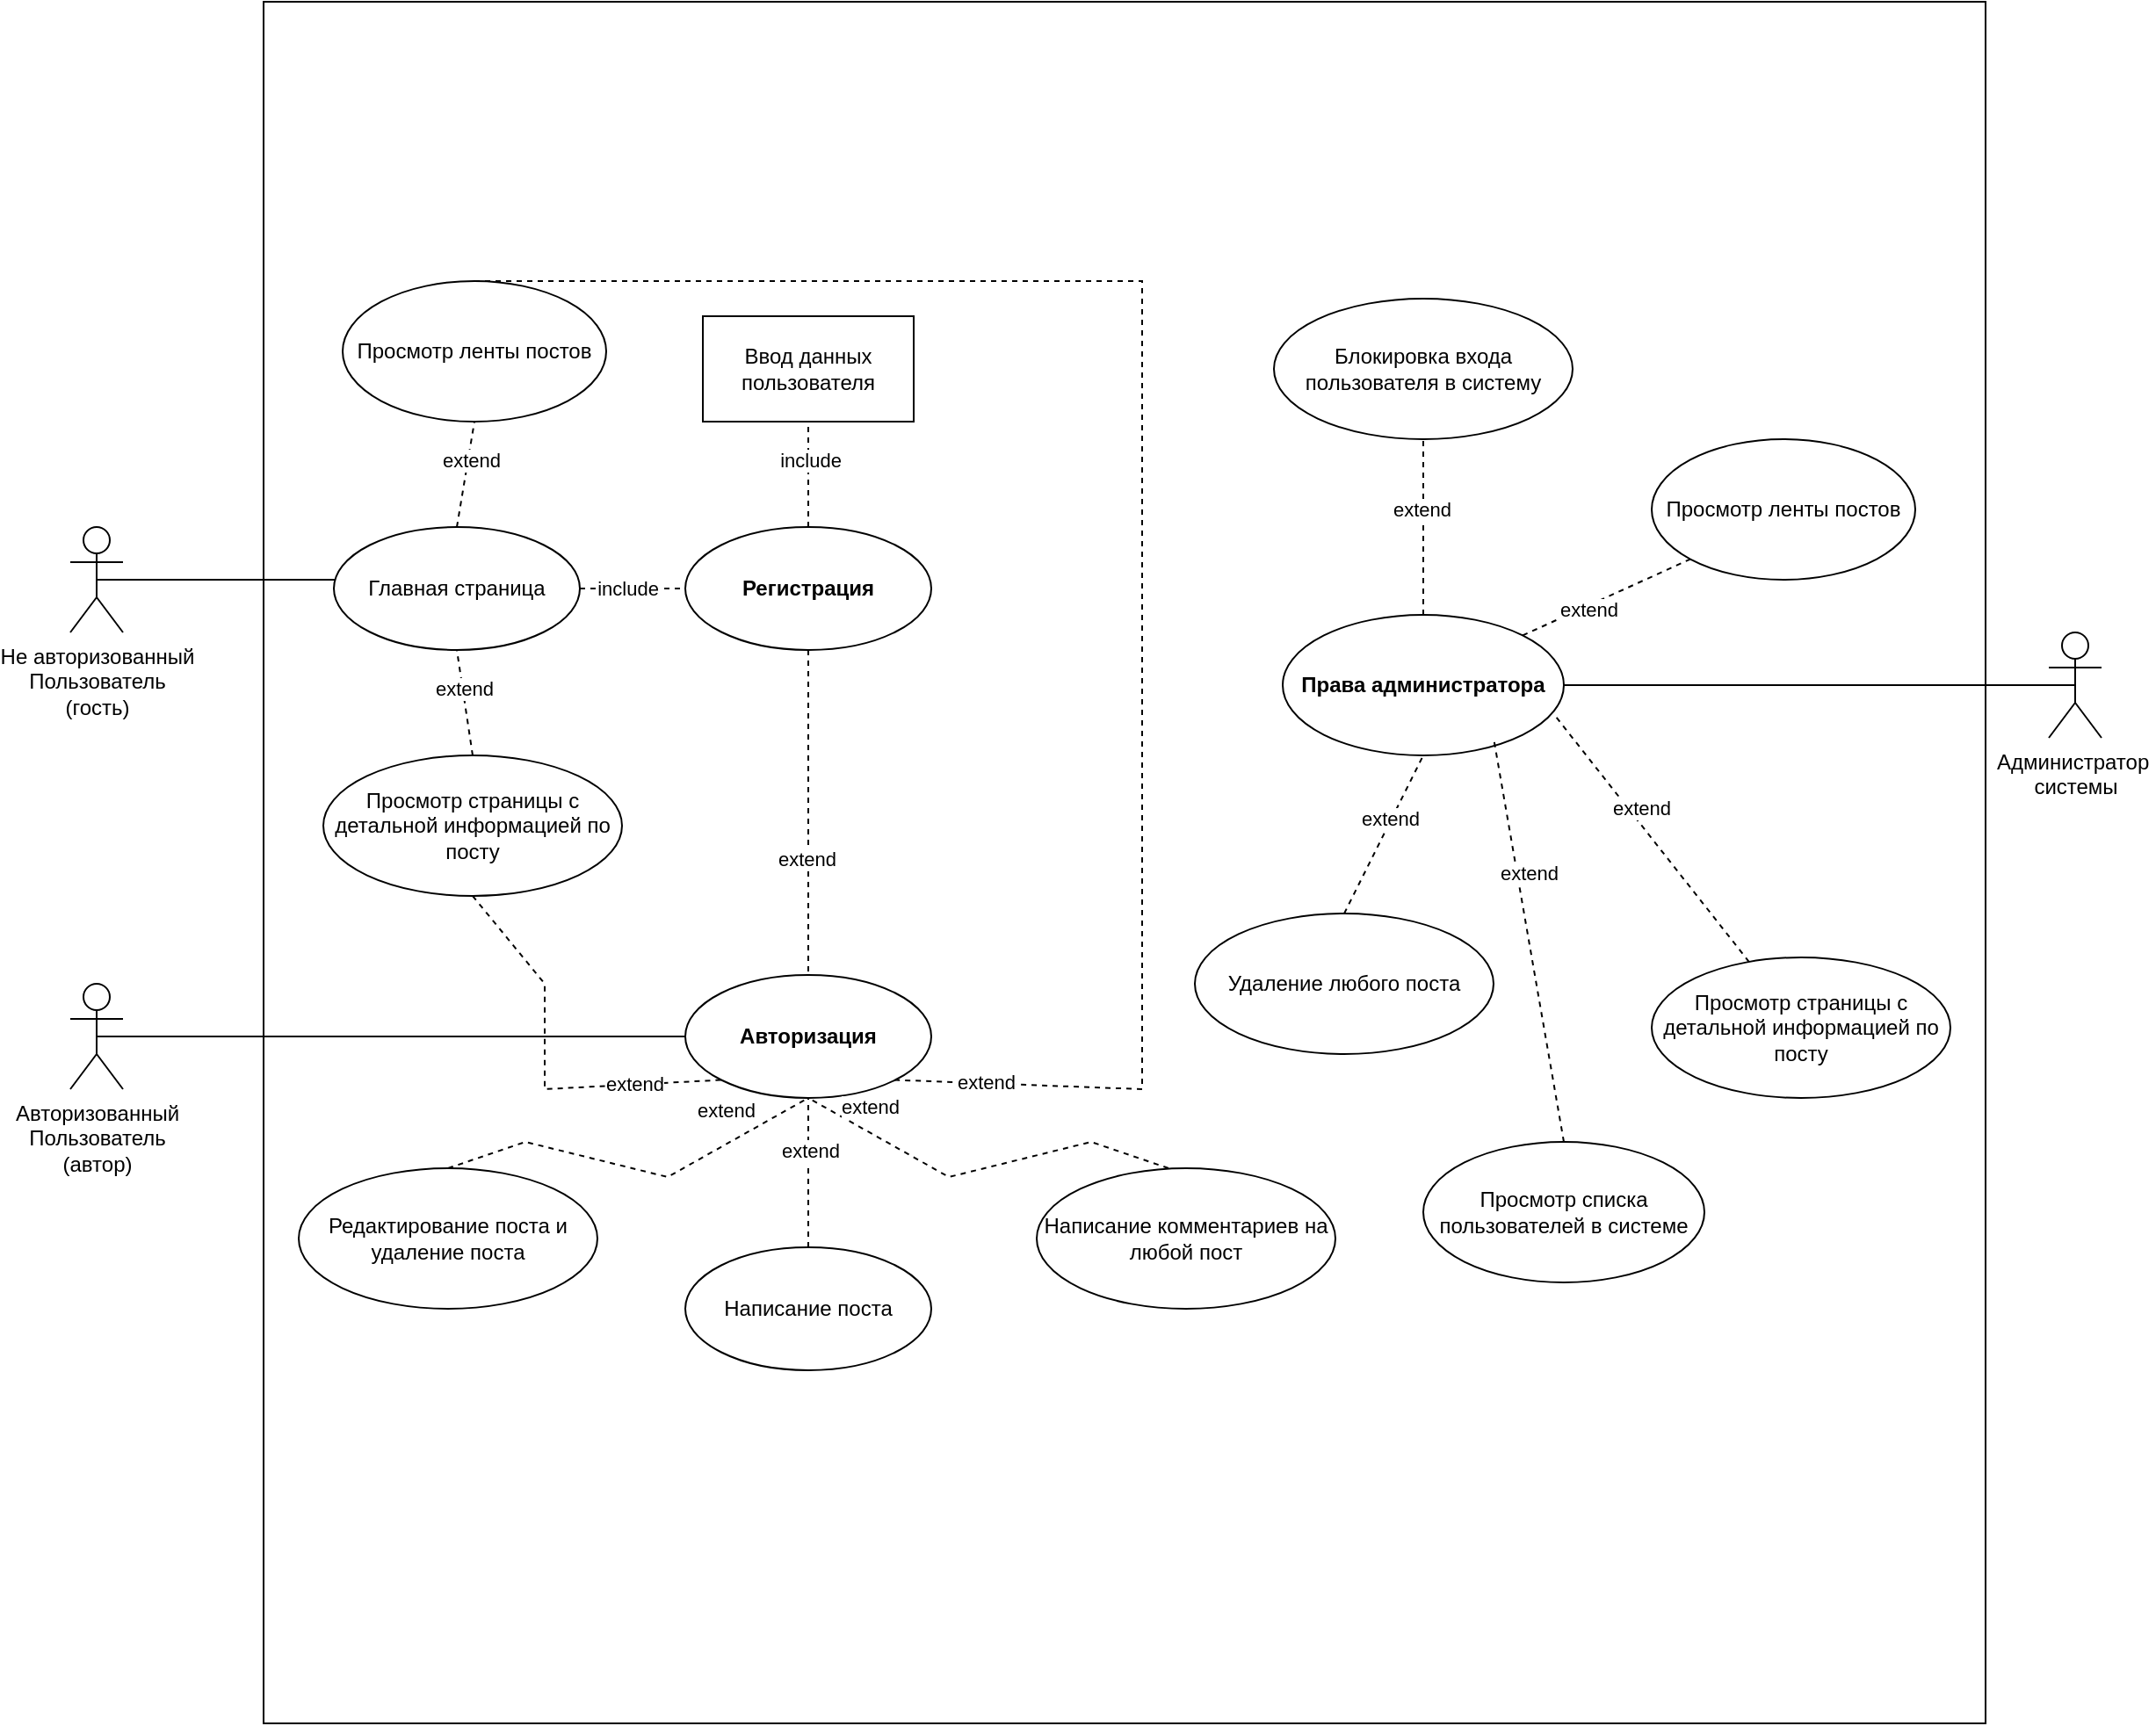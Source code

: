 <mxfile version="21.2.4" type="device">
  <diagram name="Страница 1" id="JBeUWRfRqJJ0WBKEf-3U">
    <mxGraphModel dx="1434" dy="1936" grid="1" gridSize="10" guides="1" tooltips="1" connect="1" arrows="1" fold="1" page="1" pageScale="1" pageWidth="827" pageHeight="1169" math="0" shadow="0">
      <root>
        <mxCell id="0" />
        <mxCell id="1" parent="0" />
        <mxCell id="4BsJwyXS73tuEb9GQIwA-14" value="" style="whiteSpace=wrap;html=1;aspect=fixed;" vertex="1" parent="1">
          <mxGeometry x="210" y="-79" width="980" height="980" as="geometry" />
        </mxCell>
        <mxCell id="4BsJwyXS73tuEb9GQIwA-2" value="Не авторизованный&lt;br&gt;Пользователь&lt;br&gt;(гость)" style="shape=umlActor;verticalLabelPosition=bottom;verticalAlign=top;html=1;outlineConnect=0;" vertex="1" parent="1">
          <mxGeometry x="100" y="220" width="30" height="60" as="geometry" />
        </mxCell>
        <mxCell id="4BsJwyXS73tuEb9GQIwA-7" value="Авторизованный&lt;br&gt;Пользователь&lt;br&gt;(автор)" style="shape=umlActor;verticalLabelPosition=bottom;verticalAlign=top;html=1;outlineConnect=0;" vertex="1" parent="1">
          <mxGeometry x="100" y="480" width="30" height="60" as="geometry" />
        </mxCell>
        <mxCell id="4BsJwyXS73tuEb9GQIwA-10" value="Ввод данных пользователя" style="rounded=0;whiteSpace=wrap;html=1;" vertex="1" parent="1">
          <mxGeometry x="460" y="100" width="120" height="60" as="geometry" />
        </mxCell>
        <mxCell id="4BsJwyXS73tuEb9GQIwA-11" value="Регистрация" style="ellipse;whiteSpace=wrap;html=1;fontStyle=1" vertex="1" parent="1">
          <mxGeometry x="450" y="220" width="140" height="70" as="geometry" />
        </mxCell>
        <mxCell id="4BsJwyXS73tuEb9GQIwA-12" value="Авторизация" style="ellipse;whiteSpace=wrap;html=1;fontStyle=1" vertex="1" parent="1">
          <mxGeometry x="450" y="475" width="140" height="70" as="geometry" />
        </mxCell>
        <mxCell id="4BsJwyXS73tuEb9GQIwA-15" value="" style="endArrow=none;dashed=1;html=1;strokeWidth=1;rounded=0;entryX=0.5;entryY=1;entryDx=0;entryDy=0;exitX=0.5;exitY=0;exitDx=0;exitDy=0;" edge="1" parent="1" source="4BsJwyXS73tuEb9GQIwA-11" target="4BsJwyXS73tuEb9GQIwA-10">
          <mxGeometry width="50" height="50" relative="1" as="geometry">
            <mxPoint x="370" y="240" as="sourcePoint" />
            <mxPoint x="420" y="190" as="targetPoint" />
          </mxGeometry>
        </mxCell>
        <mxCell id="4BsJwyXS73tuEb9GQIwA-17" value="include" style="edgeLabel;html=1;align=center;verticalAlign=middle;resizable=0;points=[];" vertex="1" connectable="0" parent="4BsJwyXS73tuEb9GQIwA-15">
          <mxGeometry x="0.289" y="-1" relative="1" as="geometry">
            <mxPoint as="offset" />
          </mxGeometry>
        </mxCell>
        <mxCell id="4BsJwyXS73tuEb9GQIwA-18" value="" style="endArrow=none;dashed=1;html=1;strokeWidth=1;rounded=0;entryX=0.5;entryY=0;entryDx=0;entryDy=0;exitX=0.5;exitY=1;exitDx=0;exitDy=0;" edge="1" parent="1" source="4BsJwyXS73tuEb9GQIwA-11" target="4BsJwyXS73tuEb9GQIwA-12">
          <mxGeometry width="50" height="50" relative="1" as="geometry">
            <mxPoint x="380" y="250" as="sourcePoint" />
            <mxPoint x="460" y="200" as="targetPoint" />
          </mxGeometry>
        </mxCell>
        <mxCell id="4BsJwyXS73tuEb9GQIwA-19" value="extend" style="edgeLabel;html=1;align=center;verticalAlign=middle;resizable=0;points=[];" vertex="1" connectable="0" parent="4BsJwyXS73tuEb9GQIwA-18">
          <mxGeometry x="0.289" y="-1" relative="1" as="geometry">
            <mxPoint as="offset" />
          </mxGeometry>
        </mxCell>
        <mxCell id="4BsJwyXS73tuEb9GQIwA-20" value="" style="endArrow=none;html=1;rounded=0;exitX=0.5;exitY=0.5;exitDx=0;exitDy=0;exitPerimeter=0;" edge="1" parent="1" source="4BsJwyXS73tuEb9GQIwA-2">
          <mxGeometry width="50" height="50" relative="1" as="geometry">
            <mxPoint x="150" y="270" as="sourcePoint" />
            <mxPoint x="270" y="250" as="targetPoint" />
            <Array as="points">
              <mxPoint x="160" y="250" />
            </Array>
          </mxGeometry>
        </mxCell>
        <mxCell id="4BsJwyXS73tuEb9GQIwA-21" value="Администратор&amp;nbsp;&lt;br&gt;системы" style="shape=umlActor;verticalLabelPosition=bottom;verticalAlign=top;html=1;outlineConnect=0;" vertex="1" parent="1">
          <mxGeometry x="1226" y="280" width="30" height="60" as="geometry" />
        </mxCell>
        <mxCell id="4BsJwyXS73tuEb9GQIwA-24" value="" style="endArrow=none;html=1;rounded=0;exitX=0.5;exitY=0.5;exitDx=0;exitDy=0;exitPerimeter=0;entryX=0;entryY=0.5;entryDx=0;entryDy=0;" edge="1" parent="1" target="4BsJwyXS73tuEb9GQIwA-12">
          <mxGeometry width="50" height="50" relative="1" as="geometry">
            <mxPoint x="115" y="510" as="sourcePoint" />
            <mxPoint x="230" y="525" as="targetPoint" />
          </mxGeometry>
        </mxCell>
        <mxCell id="4BsJwyXS73tuEb9GQIwA-25" value="" style="endArrow=none;html=1;rounded=0;entryX=0.5;entryY=0.5;entryDx=0;entryDy=0;entryPerimeter=0;exitX=1;exitY=0.5;exitDx=0;exitDy=0;" edge="1" parent="1" source="4BsJwyXS73tuEb9GQIwA-55" target="4BsJwyXS73tuEb9GQIwA-21">
          <mxGeometry width="50" height="50" relative="1" as="geometry">
            <mxPoint x="1000" y="300" as="sourcePoint" />
            <mxPoint x="1030" y="290" as="targetPoint" />
          </mxGeometry>
        </mxCell>
        <mxCell id="4BsJwyXS73tuEb9GQIwA-26" value="Написание поста" style="ellipse;whiteSpace=wrap;html=1;" vertex="1" parent="1">
          <mxGeometry x="450" y="630" width="140" height="70" as="geometry" />
        </mxCell>
        <mxCell id="4BsJwyXS73tuEb9GQIwA-29" value="" style="endArrow=none;dashed=1;html=1;strokeWidth=1;rounded=0;entryX=0.5;entryY=1;entryDx=0;entryDy=0;exitX=0.5;exitY=0;exitDx=0;exitDy=0;verticalAlign=middle;" edge="1" parent="1" source="4BsJwyXS73tuEb9GQIwA-26" target="4BsJwyXS73tuEb9GQIwA-12">
          <mxGeometry width="50" height="50" relative="1" as="geometry">
            <mxPoint x="340" y="460" as="sourcePoint" />
            <mxPoint x="475" y="410" as="targetPoint" />
          </mxGeometry>
        </mxCell>
        <mxCell id="4BsJwyXS73tuEb9GQIwA-30" value="extend" style="edgeLabel;html=1;align=center;verticalAlign=middle;resizable=0;points=[];" vertex="1" connectable="0" parent="4BsJwyXS73tuEb9GQIwA-29">
          <mxGeometry x="0.289" y="-1" relative="1" as="geometry">
            <mxPoint as="offset" />
          </mxGeometry>
        </mxCell>
        <mxCell id="4BsJwyXS73tuEb9GQIwA-31" value="Просмотр ленты постов" style="ellipse;whiteSpace=wrap;html=1;" vertex="1" parent="1">
          <mxGeometry x="255" y="80" width="150" height="80" as="geometry" />
        </mxCell>
        <mxCell id="4BsJwyXS73tuEb9GQIwA-32" value="Просмотр страницы с детальной информацией по посту" style="ellipse;whiteSpace=wrap;html=1;" vertex="1" parent="1">
          <mxGeometry x="244" y="350" width="170" height="80" as="geometry" />
        </mxCell>
        <mxCell id="4BsJwyXS73tuEb9GQIwA-33" value="" style="endArrow=none;dashed=1;html=1;strokeWidth=1;rounded=0;entryX=0;entryY=0.5;entryDx=0;entryDy=0;exitX=1;exitY=0.5;exitDx=0;exitDy=0;" edge="1" parent="1" source="4BsJwyXS73tuEb9GQIwA-36" target="4BsJwyXS73tuEb9GQIwA-11">
          <mxGeometry width="50" height="50" relative="1" as="geometry">
            <mxPoint x="440" y="650" as="sourcePoint" />
            <mxPoint x="590" y="610" as="targetPoint" />
          </mxGeometry>
        </mxCell>
        <mxCell id="4BsJwyXS73tuEb9GQIwA-34" value="include" style="edgeLabel;html=1;align=center;verticalAlign=middle;resizable=0;points=[];" vertex="1" connectable="0" parent="4BsJwyXS73tuEb9GQIwA-33">
          <mxGeometry x="0.289" y="-1" relative="1" as="geometry">
            <mxPoint x="-12" y="-1" as="offset" />
          </mxGeometry>
        </mxCell>
        <mxCell id="4BsJwyXS73tuEb9GQIwA-36" value="&lt;span style=&quot;font-weight: normal;&quot;&gt;Главная страница&lt;/span&gt;" style="ellipse;whiteSpace=wrap;html=1;fontStyle=1" vertex="1" parent="1">
          <mxGeometry x="250" y="220" width="140" height="70" as="geometry" />
        </mxCell>
        <mxCell id="4BsJwyXS73tuEb9GQIwA-37" value="" style="endArrow=none;dashed=1;html=1;strokeWidth=1;rounded=0;entryX=0.5;entryY=1;entryDx=0;entryDy=0;exitX=0.5;exitY=0;exitDx=0;exitDy=0;" edge="1" parent="1" source="4BsJwyXS73tuEb9GQIwA-36" target="4BsJwyXS73tuEb9GQIwA-31">
          <mxGeometry width="50" height="50" relative="1" as="geometry">
            <mxPoint x="329.5" y="220" as="sourcePoint" />
            <mxPoint x="329.5" y="160" as="targetPoint" />
          </mxGeometry>
        </mxCell>
        <mxCell id="4BsJwyXS73tuEb9GQIwA-38" value="extend" style="edgeLabel;html=1;align=center;verticalAlign=middle;resizable=0;points=[];" vertex="1" connectable="0" parent="4BsJwyXS73tuEb9GQIwA-37">
          <mxGeometry x="0.289" y="-1" relative="1" as="geometry">
            <mxPoint as="offset" />
          </mxGeometry>
        </mxCell>
        <mxCell id="4BsJwyXS73tuEb9GQIwA-39" value="" style="endArrow=none;dashed=1;html=1;strokeWidth=1;rounded=0;exitX=0.5;exitY=0;exitDx=0;exitDy=0;entryX=0.5;entryY=1;entryDx=0;entryDy=0;" edge="1" parent="1" source="4BsJwyXS73tuEb9GQIwA-32" target="4BsJwyXS73tuEb9GQIwA-36">
          <mxGeometry width="50" height="50" relative="1" as="geometry">
            <mxPoint x="329.5" y="340" as="sourcePoint" />
            <mxPoint x="329.5" y="280" as="targetPoint" />
          </mxGeometry>
        </mxCell>
        <mxCell id="4BsJwyXS73tuEb9GQIwA-40" value="extend" style="edgeLabel;html=1;align=center;verticalAlign=middle;resizable=0;points=[];" vertex="1" connectable="0" parent="4BsJwyXS73tuEb9GQIwA-39">
          <mxGeometry x="0.289" y="-1" relative="1" as="geometry">
            <mxPoint as="offset" />
          </mxGeometry>
        </mxCell>
        <mxCell id="4BsJwyXS73tuEb9GQIwA-45" value="" style="endArrow=none;dashed=1;html=1;rounded=0;entryX=1;entryY=1;entryDx=0;entryDy=0;exitX=0.5;exitY=0;exitDx=0;exitDy=0;strokeWidth=1;" edge="1" parent="1" source="4BsJwyXS73tuEb9GQIwA-31" target="4BsJwyXS73tuEb9GQIwA-12">
          <mxGeometry width="50" height="50" relative="1" as="geometry">
            <mxPoint x="570" y="400" as="sourcePoint" />
            <mxPoint x="620" y="350" as="targetPoint" />
            <Array as="points">
              <mxPoint x="710" y="80" />
              <mxPoint x="710" y="540" />
            </Array>
          </mxGeometry>
        </mxCell>
        <mxCell id="4BsJwyXS73tuEb9GQIwA-46" value="extend" style="edgeLabel;html=1;align=center;verticalAlign=middle;resizable=0;points=[];" vertex="1" connectable="0" parent="4BsJwyXS73tuEb9GQIwA-45">
          <mxGeometry x="0.895" y="-1" relative="1" as="geometry">
            <mxPoint as="offset" />
          </mxGeometry>
        </mxCell>
        <mxCell id="4BsJwyXS73tuEb9GQIwA-47" value="" style="endArrow=none;dashed=1;html=1;rounded=0;entryX=0;entryY=1;entryDx=0;entryDy=0;strokeWidth=1;exitX=0.5;exitY=1;exitDx=0;exitDy=0;" edge="1" parent="1" source="4BsJwyXS73tuEb9GQIwA-32" target="4BsJwyXS73tuEb9GQIwA-12">
          <mxGeometry width="50" height="50" relative="1" as="geometry">
            <mxPoint x="341" y="434" as="sourcePoint" />
            <mxPoint x="490" y="540" as="targetPoint" />
            <Array as="points">
              <mxPoint x="370" y="480" />
              <mxPoint x="370" y="540" />
            </Array>
          </mxGeometry>
        </mxCell>
        <mxCell id="4BsJwyXS73tuEb9GQIwA-48" value="extend" style="edgeLabel;html=1;align=center;verticalAlign=middle;resizable=0;points=[];" vertex="1" connectable="0" parent="4BsJwyXS73tuEb9GQIwA-47">
          <mxGeometry x="0.895" y="-1" relative="1" as="geometry">
            <mxPoint x="-38" as="offset" />
          </mxGeometry>
        </mxCell>
        <mxCell id="4BsJwyXS73tuEb9GQIwA-49" value="Редактирование поста и удаление поста" style="ellipse;whiteSpace=wrap;html=1;" vertex="1" parent="1">
          <mxGeometry x="230" y="585" width="170" height="80" as="geometry" />
        </mxCell>
        <mxCell id="4BsJwyXS73tuEb9GQIwA-50" value="Написание комментариев на любой пост" style="ellipse;whiteSpace=wrap;html=1;" vertex="1" parent="1">
          <mxGeometry x="650" y="585" width="170" height="80" as="geometry" />
        </mxCell>
        <mxCell id="4BsJwyXS73tuEb9GQIwA-51" value="" style="endArrow=none;dashed=1;html=1;rounded=0;entryX=0.5;entryY=1;entryDx=0;entryDy=0;strokeWidth=1;exitX=0.5;exitY=0;exitDx=0;exitDy=0;" edge="1" parent="1" source="4BsJwyXS73tuEb9GQIwA-49" target="4BsJwyXS73tuEb9GQIwA-12">
          <mxGeometry width="50" height="50" relative="1" as="geometry">
            <mxPoint x="318" y="520" as="sourcePoint" />
            <mxPoint x="460" y="625" as="targetPoint" />
            <Array as="points">
              <mxPoint x="359" y="570" />
              <mxPoint x="440" y="590" />
            </Array>
          </mxGeometry>
        </mxCell>
        <mxCell id="4BsJwyXS73tuEb9GQIwA-52" value="extend" style="edgeLabel;html=1;align=center;verticalAlign=middle;resizable=0;points=[];" vertex="1" connectable="0" parent="4BsJwyXS73tuEb9GQIwA-51">
          <mxGeometry x="0.895" y="-1" relative="1" as="geometry">
            <mxPoint x="-38" as="offset" />
          </mxGeometry>
        </mxCell>
        <mxCell id="4BsJwyXS73tuEb9GQIwA-53" value="" style="endArrow=none;dashed=1;html=1;rounded=0;entryX=0.5;entryY=1;entryDx=0;entryDy=0;strokeWidth=1;exitX=0.5;exitY=0;exitDx=0;exitDy=0;" edge="1" parent="1">
          <mxGeometry width="50" height="50" relative="1" as="geometry">
            <mxPoint x="725" y="585" as="sourcePoint" />
            <mxPoint x="520" y="545" as="targetPoint" />
            <Array as="points">
              <mxPoint x="681" y="570" />
              <mxPoint x="600" y="590" />
            </Array>
          </mxGeometry>
        </mxCell>
        <mxCell id="4BsJwyXS73tuEb9GQIwA-54" value="extend" style="edgeLabel;html=1;align=center;verticalAlign=middle;resizable=0;points=[];rotation=0;" vertex="1" connectable="0" parent="4BsJwyXS73tuEb9GQIwA-53">
          <mxGeometry x="0.895" y="-1" relative="1" as="geometry">
            <mxPoint x="24" as="offset" />
          </mxGeometry>
        </mxCell>
        <mxCell id="4BsJwyXS73tuEb9GQIwA-55" value="Права администратора" style="ellipse;whiteSpace=wrap;html=1;fontStyle=1" vertex="1" parent="1">
          <mxGeometry x="790" y="270" width="160" height="80" as="geometry" />
        </mxCell>
        <mxCell id="4BsJwyXS73tuEb9GQIwA-65" value="Удаление любого поста" style="ellipse;whiteSpace=wrap;html=1;" vertex="1" parent="1">
          <mxGeometry x="740" y="440" width="170" height="80" as="geometry" />
        </mxCell>
        <mxCell id="4BsJwyXS73tuEb9GQIwA-66" value="" style="endArrow=none;dashed=1;html=1;strokeWidth=1;rounded=0;entryX=0.5;entryY=1;entryDx=0;entryDy=0;exitX=0.5;exitY=0;exitDx=0;exitDy=0;" edge="1" parent="1" source="4BsJwyXS73tuEb9GQIwA-65" target="4BsJwyXS73tuEb9GQIwA-55">
          <mxGeometry width="50" height="50" relative="1" as="geometry">
            <mxPoint x="927" y="450" as="sourcePoint" />
            <mxPoint x="940" y="380" as="targetPoint" />
          </mxGeometry>
        </mxCell>
        <mxCell id="4BsJwyXS73tuEb9GQIwA-72" value="extend" style="edgeLabel;html=1;align=center;verticalAlign=middle;resizable=0;points=[];" vertex="1" connectable="0" parent="4BsJwyXS73tuEb9GQIwA-66">
          <mxGeometry x="0.195" y="1" relative="1" as="geometry">
            <mxPoint as="offset" />
          </mxGeometry>
        </mxCell>
        <mxCell id="4BsJwyXS73tuEb9GQIwA-73" value="Блокировка входа пользователя в систему" style="ellipse;whiteSpace=wrap;html=1;" vertex="1" parent="1">
          <mxGeometry x="785" y="90" width="170" height="80" as="geometry" />
        </mxCell>
        <mxCell id="4BsJwyXS73tuEb9GQIwA-74" value="" style="endArrow=none;dashed=1;html=1;strokeWidth=1;rounded=0;exitX=0.5;exitY=0;exitDx=0;exitDy=0;entryX=0.5;entryY=1;entryDx=0;entryDy=0;" edge="1" parent="1" source="4BsJwyXS73tuEb9GQIwA-55" target="4BsJwyXS73tuEb9GQIwA-73">
          <mxGeometry width="50" height="50" relative="1" as="geometry">
            <mxPoint x="924.5" y="280" as="sourcePoint" />
            <mxPoint x="890" y="190" as="targetPoint" />
          </mxGeometry>
        </mxCell>
        <mxCell id="4BsJwyXS73tuEb9GQIwA-75" value="extend" style="edgeLabel;html=1;align=center;verticalAlign=middle;resizable=0;points=[];" vertex="1" connectable="0" parent="4BsJwyXS73tuEb9GQIwA-74">
          <mxGeometry x="0.195" y="1" relative="1" as="geometry">
            <mxPoint as="offset" />
          </mxGeometry>
        </mxCell>
        <mxCell id="4BsJwyXS73tuEb9GQIwA-77" value="Просмотр ленты постов" style="ellipse;whiteSpace=wrap;html=1;" vertex="1" parent="1">
          <mxGeometry x="1000" y="170" width="150" height="80" as="geometry" />
        </mxCell>
        <mxCell id="4BsJwyXS73tuEb9GQIwA-78" value="" style="endArrow=none;dashed=1;html=1;strokeWidth=1;rounded=0;entryX=0;entryY=1;entryDx=0;entryDy=0;exitX=1;exitY=0;exitDx=0;exitDy=0;" edge="1" parent="1" source="4BsJwyXS73tuEb9GQIwA-55" target="4BsJwyXS73tuEb9GQIwA-77">
          <mxGeometry width="50" height="50" relative="1" as="geometry">
            <mxPoint x="930" y="280" as="sourcePoint" />
            <mxPoint x="980" y="230" as="targetPoint" />
            <Array as="points" />
          </mxGeometry>
        </mxCell>
        <mxCell id="4BsJwyXS73tuEb9GQIwA-79" value="extend" style="edgeLabel;html=1;align=center;verticalAlign=middle;resizable=0;points=[];" vertex="1" connectable="0" parent="4BsJwyXS73tuEb9GQIwA-78">
          <mxGeometry x="-0.234" y="-2" relative="1" as="geometry">
            <mxPoint as="offset" />
          </mxGeometry>
        </mxCell>
        <mxCell id="4BsJwyXS73tuEb9GQIwA-80" value="Просмотр страницы с детальной информацией по посту" style="ellipse;whiteSpace=wrap;html=1;" vertex="1" parent="1">
          <mxGeometry x="1000" y="465" width="170" height="80" as="geometry" />
        </mxCell>
        <mxCell id="4BsJwyXS73tuEb9GQIwA-81" value="" style="endArrow=none;dashed=1;html=1;strokeWidth=1;rounded=0;entryX=0.965;entryY=0.708;entryDx=0;entryDy=0;entryPerimeter=0;" edge="1" parent="1" source="4BsJwyXS73tuEb9GQIwA-80" target="4BsJwyXS73tuEb9GQIwA-55">
          <mxGeometry width="50" height="50" relative="1" as="geometry">
            <mxPoint x="494" y="360" as="sourcePoint" />
            <mxPoint x="950" y="320" as="targetPoint" />
            <Array as="points" />
          </mxGeometry>
        </mxCell>
        <mxCell id="4BsJwyXS73tuEb9GQIwA-82" value="extend" style="edgeLabel;html=1;align=center;verticalAlign=middle;resizable=0;points=[];" vertex="1" connectable="0" parent="4BsJwyXS73tuEb9GQIwA-81">
          <mxGeometry x="0.495" y="-2" relative="1" as="geometry">
            <mxPoint x="20" y="19" as="offset" />
          </mxGeometry>
        </mxCell>
        <mxCell id="4BsJwyXS73tuEb9GQIwA-83" value="Просмотр списка пользователей в системе" style="ellipse;whiteSpace=wrap;html=1;" vertex="1" parent="1">
          <mxGeometry x="870" y="570" width="160" height="80" as="geometry" />
        </mxCell>
        <mxCell id="4BsJwyXS73tuEb9GQIwA-84" value="" style="endArrow=none;dashed=1;html=1;strokeWidth=1;rounded=0;entryX=0.965;entryY=0.708;entryDx=0;entryDy=0;exitX=0.5;exitY=0;exitDx=0;exitDy=0;entryPerimeter=0;" edge="1" parent="1" source="4BsJwyXS73tuEb9GQIwA-83">
          <mxGeometry width="50" height="50" relative="1" as="geometry">
            <mxPoint x="956" y="403" as="sourcePoint" />
            <mxPoint x="910" y="340" as="targetPoint" />
            <Array as="points" />
          </mxGeometry>
        </mxCell>
        <mxCell id="4BsJwyXS73tuEb9GQIwA-85" value="extend" style="edgeLabel;html=1;align=center;verticalAlign=middle;resizable=0;points=[];" vertex="1" connectable="0" parent="4BsJwyXS73tuEb9GQIwA-84">
          <mxGeometry x="0.495" y="-2" relative="1" as="geometry">
            <mxPoint x="8" y="19" as="offset" />
          </mxGeometry>
        </mxCell>
      </root>
    </mxGraphModel>
  </diagram>
</mxfile>
